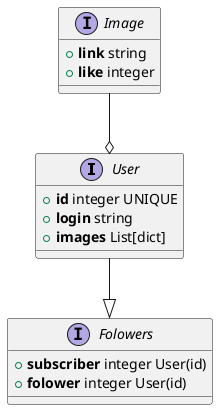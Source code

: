 @startuml
'https://plantuml.com/class-diagram

interface User {
    {field} +**id** integer UNIQUE
    {field} +**login** string
    {field} +**images** List[dict]
}

interface Image {
    {field} +**link** string
    {field} +**like** integer
}
interface Folowers {
    {field} +**subscriber** integer User(id)
    {field} +**folower** integer User(id)
}

Image --o User
User --|> Folowers



@enduml